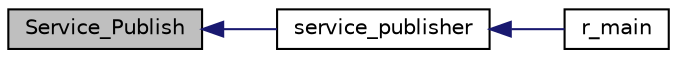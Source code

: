 digraph "Service_Publish"
{
  edge [fontname="Helvetica",fontsize="10",labelfontname="Helvetica",labelfontsize="10"];
  node [fontname="Helvetica",fontsize="10",shape=record];
  rankdir="LR";
  Node1 [label="Service_Publish",height=0.2,width=0.4,color="black", fillcolor="grey75", style="filled", fontcolor="black"];
  Node1 -> Node2 [dir="back",color="midnightblue",fontsize="10",style="solid",fontname="Helvetica"];
  Node2 [label="service_publisher",height=0.2,width=0.4,color="black", fillcolor="white", style="filled",URL="$test007__services_8c.html#a30289dbea7e06a8ee7ba7ec31e32e47a"];
  Node2 -> Node3 [dir="back",color="midnightblue",fontsize="10",style="solid",fontname="Helvetica"];
  Node3 [label="r_main",height=0.2,width=0.4,color="black", fillcolor="white", style="filled",URL="$test007__services_8c.html#afff05d20e8e3bfc1d7d8aab2bb3a1e9b",tooltip="main function provided by user application. The first task to run. "];
}
